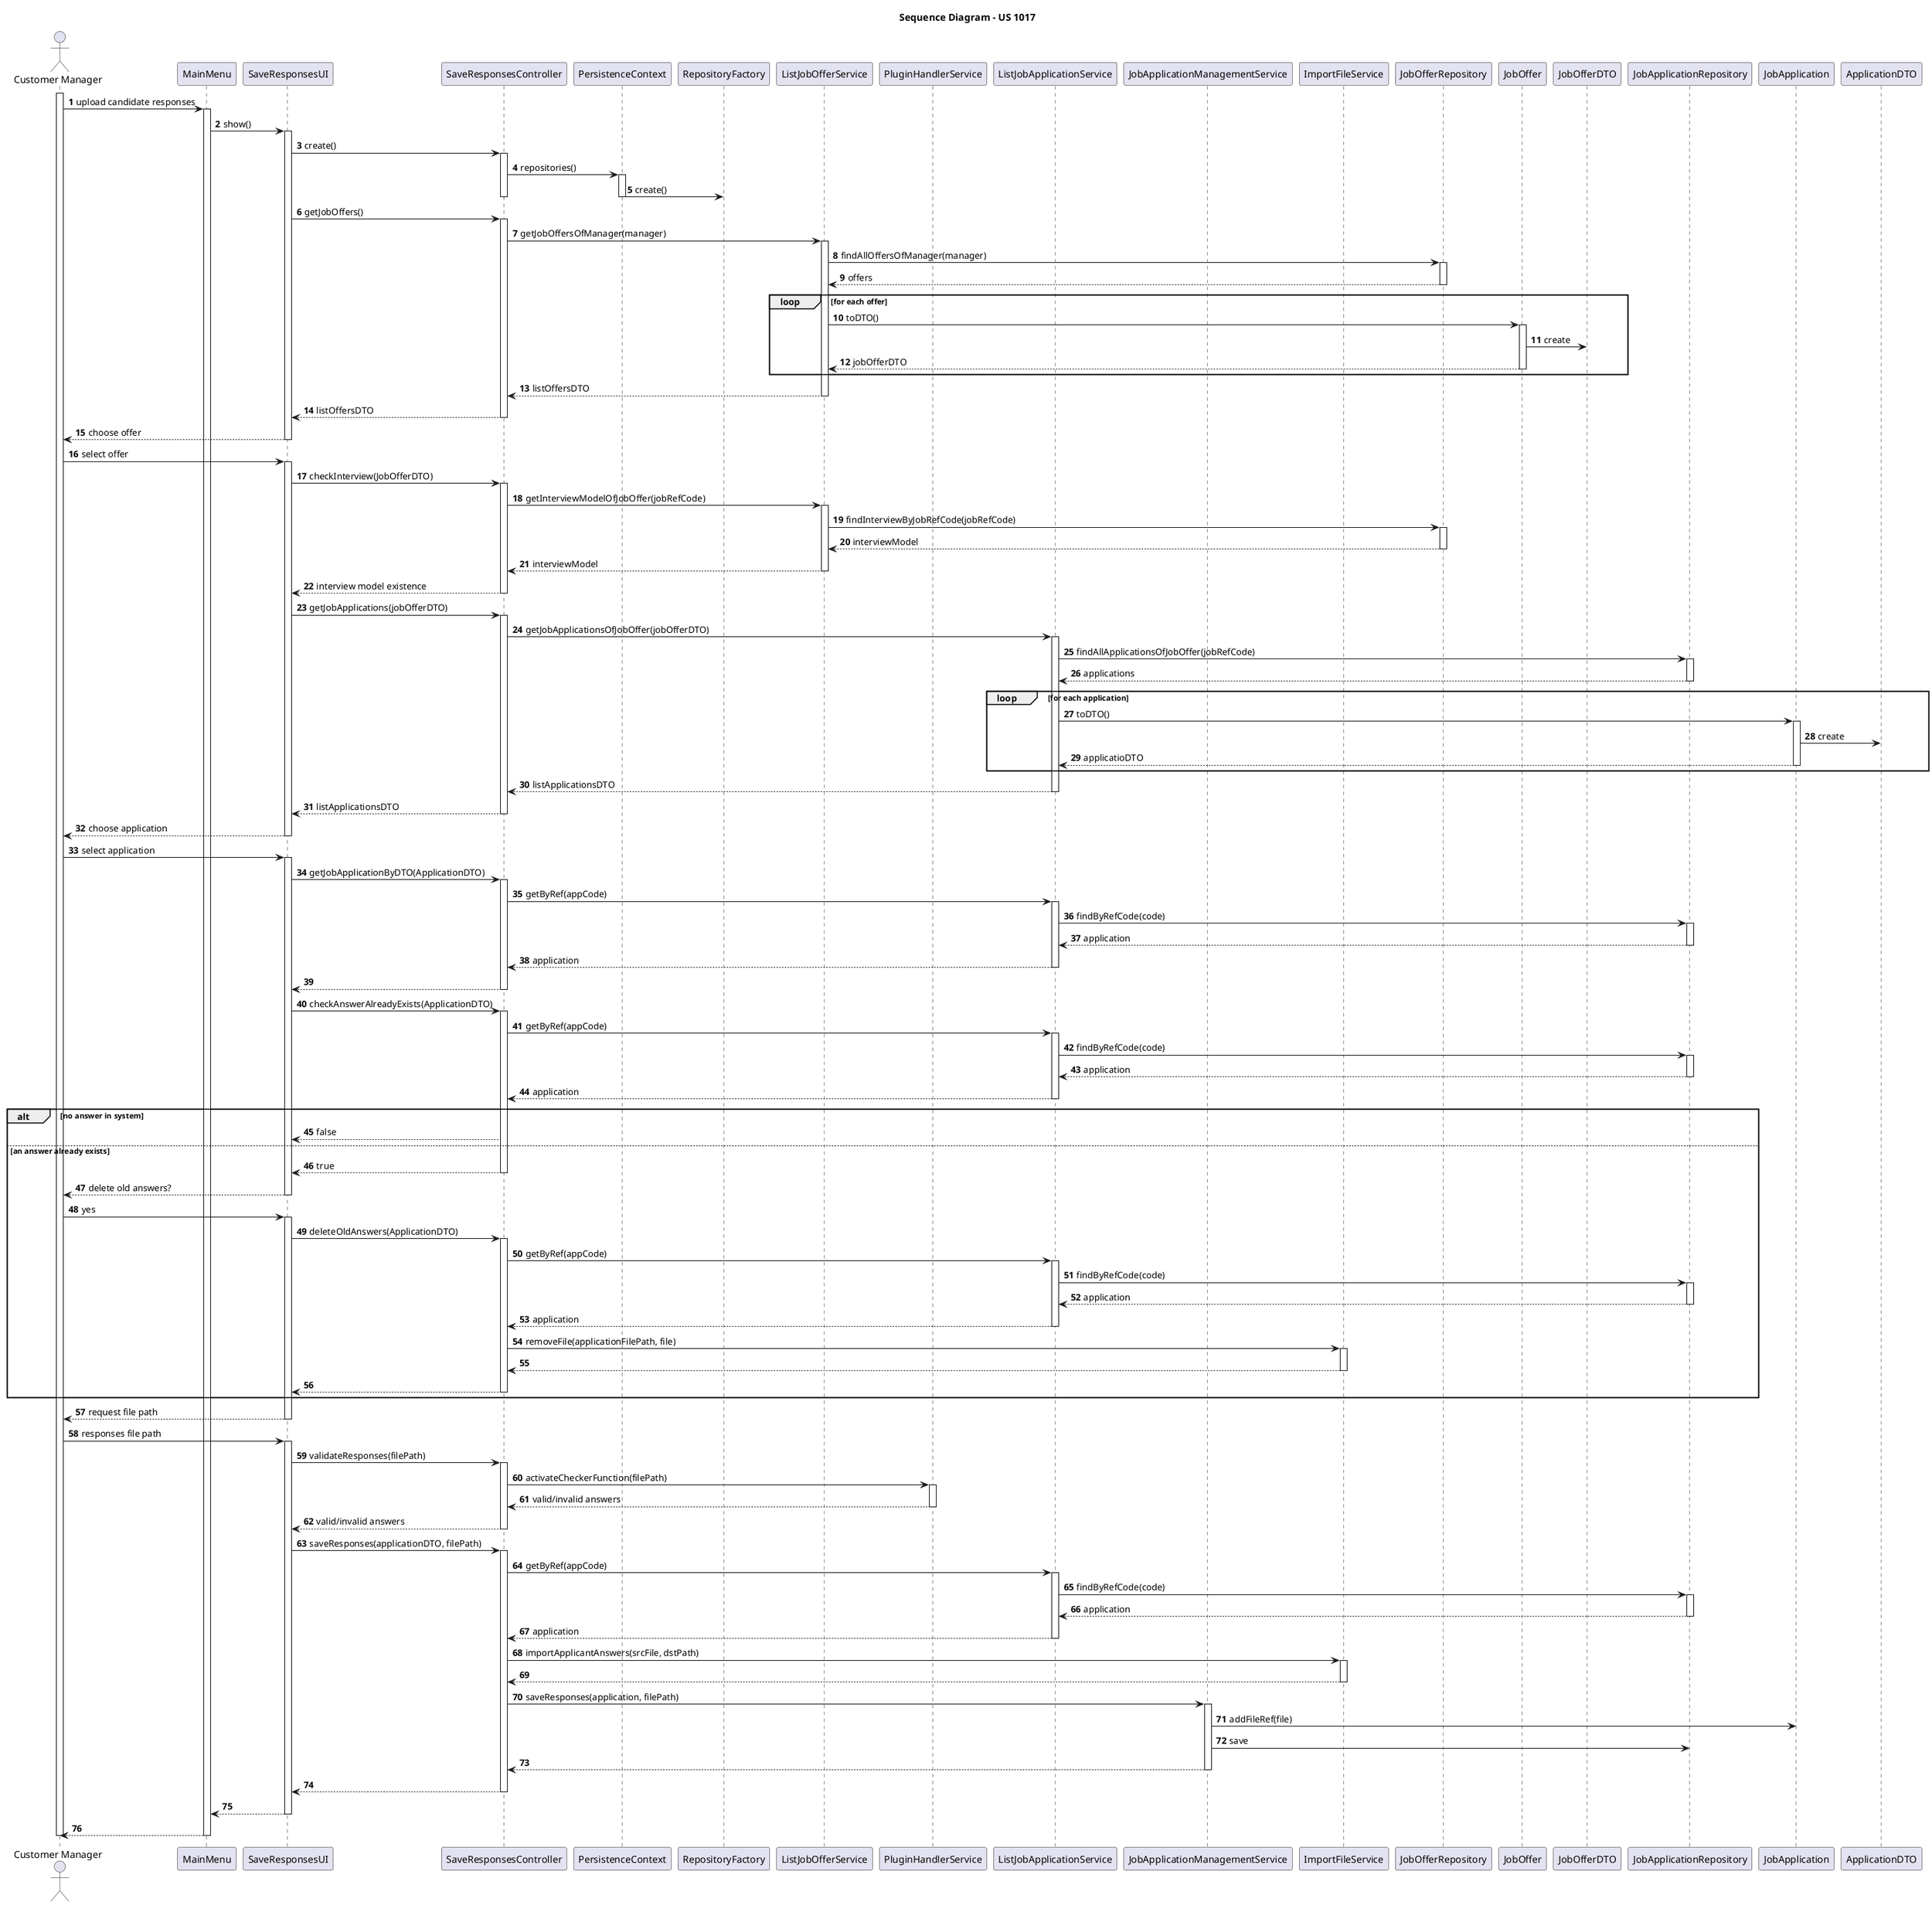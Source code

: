 @startuml US1017_SD
'https://plantuml.com/sequence-diagram

title Sequence Diagram - US 1017

autonumber

actor "Customer Manager"					as cm
participant MainMenu						as mm
participant SaveResponsesUI					as ui
participant SaveResponsesController			as ctrl
participant PersistenceContext				as persistence
participant RepositoryFactory				as repo
participant ListJobOfferService				as offerservice
participant PluginHandlerService			as pluginservice
participant ListJobApplicationService		as listappservice
participant JobApplicationManagementService	as appservice
participant ImportFileService				as fileservice
participant JobOfferRepository				as offerrepo
participant JobOffer						as offer
participant JobOfferDTO						as offerdto
participant JobApplicationRepository		as apprepo
participant JobApplication					as app
participant ApplicationDTO					as appdto

activate cm

	cm -> mm : upload candidate responses

	activate mm

		mm -> ui : show()

		activate ui

			ui -> ctrl : create()

			activate ctrl
				
				ctrl -> persistence : repositories()

				activate persistence
					persistence -> repo : create()
				deactivate persistence

			deactivate ctrl

			ui -> ctrl : getJobOffers()

			activate ctrl

				ctrl -> offerservice : getJobOffersOfManager(manager)

				activate offerservice

					offerservice -> offerrepo : findAllOffersOfManager(manager)

					activate offerrepo
						offerrepo --> offerservice : offers
					deactivate offerrepo
				
					loop for each offer

						offerservice -> offer : toDTO()

						activate offer
							offer -> offerdto : create
							offer --> offerservice : jobOfferDTO
						deactivate offer
					
					end

					offerservice --> ctrl : listOffersDTO
				
				deactivate offerservice

				ctrl --> ui : listOffersDTO

			deactivate ctrl

			ui --> cm : choose offer

		deactivate ui

		cm -> ui : select offer

		activate ui

			ui -> ctrl : checkInterview(JobOfferDTO)

			activate ctrl

				ctrl -> offerservice : getInterviewModelOfJobOffer(jobRefCode)

				activate offerservice

					offerservice -> offerrepo : findInterviewByJobRefCode(jobRefCode)

					activate offerrepo
						offerrepo --> offerservice : interviewModel
					deactivate offerrepo

					offerservice --> ctrl : interviewModel

				deactivate offerservice

				ctrl --> ui : interview model existence

			deactivate ctrl

			ui -> ctrl : getJobApplications(jobOfferDTO)

			activate ctrl

				ctrl -> listappservice : getJobApplicationsOfJobOffer(jobOfferDTO)

				activate listappservice

					listappservice -> apprepo : findAllApplicationsOfJobOffer(jobRefCode)

					activate apprepo
						apprepo --> listappservice : applications
					deactivate apprepo

					loop for each application

						listappservice -> app : toDTO()

						activate app
							app -> appdto : create
							app --> listappservice : applicatioDTO
						deactivate app

					end
			
					listappservice --> ctrl: listApplicationsDTO
				
				deactivate listappservice

				ctrl --> ui : listApplicationsDTO
			
			deactivate ctrl

			ui --> cm : choose application

		deactivate ui

		cm -> ui : select application

		activate ui

			ui -> ctrl : getJobApplicationByDTO(ApplicationDTO)

			activate ctrl

				ctrl -> listappservice : getByRef(appCode)

				activate listappservice

					listappservice -> apprepo : findByRefCode(code)

					activate apprepo
						apprepo --> listappservice : application
					deactivate apprepo

					listappservice --> ctrl : application
				
				deactivate listappservice

				ctrl --> ui

			deactivate ctrl

			ui -> ctrl : checkAnswerAlreadyExists(ApplicationDTO)

			activate ctrl

				ctrl -> listappservice : getByRef(appCode)

				activate listappservice

					listappservice -> apprepo : findByRefCode(code)

					activate apprepo
						apprepo --> listappservice : application
					deactivate apprepo

					listappservice --> ctrl : application
				
				deactivate listappservice

				alt no answer in system

					ctrl --> ui : false
				
				else an answer already exists

					ctrl --> ui : true
			
			deactivate ctrl

			ui --> cm : delete old answers?

		deactivate ui

		cm -> ui : yes

		activate ui

			ui -> ctrl : deleteOldAnswers(ApplicationDTO)

			activate ctrl

				ctrl -> listappservice : getByRef(appCode)

				activate listappservice

					listappservice -> apprepo : findByRefCode(code)

					activate apprepo
						apprepo --> listappservice : application
					deactivate apprepo

					listappservice --> ctrl : application
				
				deactivate listappservice

				ctrl -> fileservice : removeFile(applicationFilePath, file)

				activate fileservice
					fileservice --> ctrl
				deactivate fileservice

				ctrl --> ui

			deactivate ctrl

			end

			ui --> cm : request file path

		deactivate ui

		cm -> ui : responses file path

		activate ui

			ui -> ctrl : validateResponses(filePath)

			activate ctrl

				ctrl -> pluginservice : activateCheckerFunction(filePath)

				activate pluginservice
					pluginservice --> ctrl : valid/invalid answers
				deactivate pluginservice

				ctrl --> ui : valid/invalid answers

			deactivate ctrl

			ui -> ctrl : saveResponses(applicationDTO, filePath)

			activate ctrl

				ctrl -> listappservice : getByRef(appCode)

				activate listappservice

					listappservice -> apprepo : findByRefCode(code)

					activate apprepo
						apprepo --> listappservice : application
					deactivate apprepo

					listappservice --> ctrl : application
				
				deactivate listappservice
				
				ctrl -> fileservice : importApplicantAnswers(srcFile, dstPath)

				activate fileservice
					fileservice --> ctrl
				deactivate fileservice

				ctrl -> appservice : saveResponses(application, filePath)

				activate appservice

					appservice -> app : addFileRef(file)

					appservice -> apprepo : save

					appservice --> ctrl

				deactivate appservice

				ctrl --> ui

			deactivate ctrl

			ui --> mm

		deactivate ui

		mm --> cm

	deactivate mm

deactivate cm
@enduml
